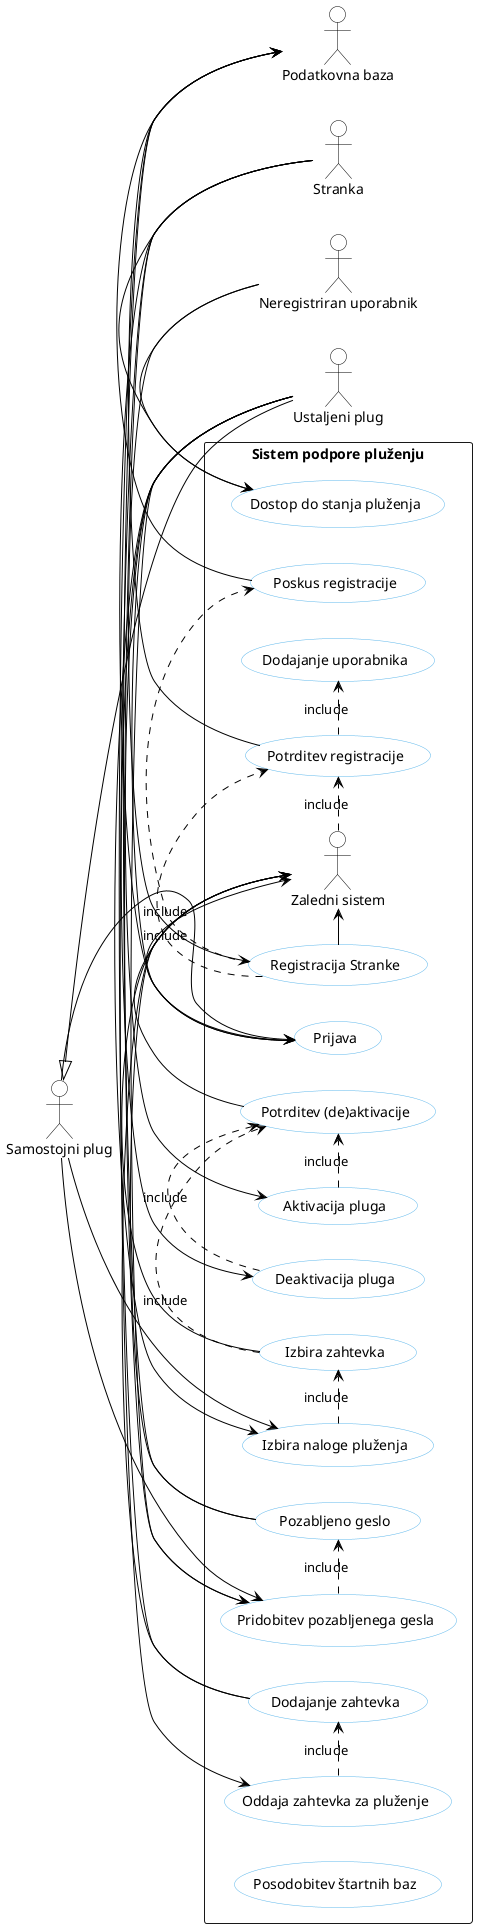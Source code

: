 @startuml
skinparam backgroundcolor transparent
skinparam defaultTextAlignment center
skinparam usecase {
  backgroundColor white
  borderColor #5FB8EC
  arrowColor black
}
skinparam actorBorderColor black
skinparam actorBackgroundColor white

left to right direction

' scale 0.8
' scale 20000 width
' scale max 10024 width




actor "Neregistriran uporabnik" AS NU
' actor "Admin" AS A
actor "Ustaljeni plug" AS UP
actor "Stranka" AS S
actor "Samostojni plug" AS SP
' actor "Manager pluženja" AS MP

actor "Podatkovna baza" AS PB


rectangle "Sistem podpore pluženju" {
  actor "Zaledni sistem" AS ZS
  usecase "Dostop do stanja pluženja" AS DDSP
  usecase "Registracija Stranke" AS RS
  usecase "Prijava" AS P
  ' usecase "Kontaktiranje pluga" AS KP
  ' usecase "Urejanje števila plugov in štartnih baz" AS USPISP
  usecase "Aktivacija pluga" AS AP
  usecase "Deaktivacija pluga" AS DP
  usecase "Oddaja zahtevka za pluženje" AS OZZP
  usecase "Izbira naloge pluženja" AS INP
  ' usecase "Usmeritev Samostojnega pluga" AS USP
  ' usecase "Registracija osebja" AS RO
  usecase "Pridobitev pozabljenega gesla" AS PPG
  usecase "Poskus registracije" AS PR1
  usecase "Potrditev registracije" AS PR2
  usecase "Posodobitev štartnih baz" AS PSB
  usecase "Potrditev (de)aktivacije" AS PDA
  usecase "Dodajanje zahtevka" AS DZ
  usecase "Izbira zahtevka" AS IZ
  usecase "Dodajanje uporabnika" AS DU
  usecase "Pozabljeno geslo" AS PG
}

' razsirjanji
' A -up-|> MP
UP -up-|> SP

NU -right-> (DDSP)
NU -right-> (RS)

' A -right-> (DDSP)
' A -right-> (P)
' A -right-> (KP)
' A -right-> (USPISP)
' A -right-> (USP)
' A -right-> (RO)
' A -right-> (PPG)

UP -right-> (P)
UP -right-> (AP)
UP -right-> (DP)
UP -right-> (INP)
UP -right-> (PPG)

S -right-> (DDSP)
S -right-> (P)
S -right-> (OZZP)
S -right-> (PPG)

SP -right-> (P)
SP -right-> (INP)
SP -right-> (PPG)

' MP -right-> (DDSP)
' MP -right-> (P)
' MP -right-> (KP)
' MP -right-> (USP)
' MP -right-> (PPG)




(RS) .right.> (PR1) : include
(RS) .right.> (PR2) : include
(RS) -right-> (ZS)

(P) -right-> (ZS)

' (USPISP) .right.> (PSB) : include

(AP) .right.> (PDA) : include

(DP) .right.> (PDA) : include

(OZZP) .right.> (DZ) : include

(INP) .right.> (IZ) : include

' (USP) .right.> (IZ) : include

' (RO) .right.> (DU) : include

(PPG) .right.> (PG) : include












(PR1) -right-> (PB)

(PR2) -right-> (PB)
(PR2) .right.> (DU) : include
(ZS) .right.> (PR2) : include

' (PSB) -right-> (PB)

(PDA) -right-> (ZS)

(DZ) -right-> (PB)
(DZ) -right-> (ZS)

(IZ) .right.> (PDA) :include
(IZ) -right-> (ZS)

' (DU) -right-> (PB)

(PG) -right-> (PB)
(PG) -right-> (ZS)



' U1 -> (PU1)
' U2 --> (PU2)
' (PU4) -down-> S1

' (PU3) .up.> (PU1) : extend
' (PU5) ..> (PU4) : include
' (PU5) -right-|> (PU2)













@enduml
